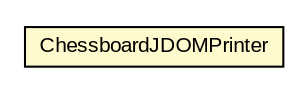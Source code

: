 #!/usr/local/bin/dot
#
# Class diagram 
# Generated by UMLGraph version R5_6 (http://www.umlgraph.org/)
#

digraph G {
	edge [fontname="arial",fontsize=10,labelfontname="arial",labelfontsize=10];
	node [fontname="arial",fontsize=10,shape=plaintext];
	nodesep=0.25;
	ranksep=0.5;
	// xml.third_party.jdom.dom.ChessboardJDOMPrinter
	c12134 [label=<<table title="xml.third_party.jdom.dom.ChessboardJDOMPrinter" border="0" cellborder="1" cellspacing="0" cellpadding="2" port="p" bgcolor="lemonChiffon" href="./ChessboardJDOMPrinter.html">
		<tr><td><table border="0" cellspacing="0" cellpadding="1">
<tr><td align="center" balign="center"> ChessboardJDOMPrinter </td></tr>
		</table></td></tr>
		</table>>, URL="./ChessboardJDOMPrinter.html", fontname="arial", fontcolor="black", fontsize=10.0];
}

